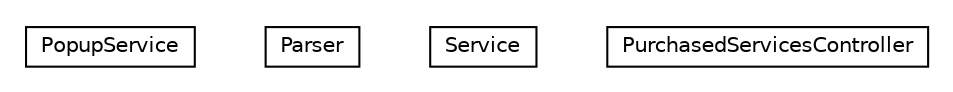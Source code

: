 #!/usr/local/bin/dot
#
# Class diagram 
# Generated by UMLGraph version R5_6-24-gf6e263 (http://www.umlgraph.org/)
#

digraph G {
	edge [fontname="Helvetica",fontsize=10,labelfontname="Helvetica",labelfontsize=10];
	node [fontname="Helvetica",fontsize=10,shape=plaintext];
	nodesep=0.25;
	ranksep=0.5;
	// org.universAAL.ucc.controller.ustore.services.PopupService
	c1496262 [label=<<table title="org.universAAL.ucc.controller.ustore.services.PopupService" border="0" cellborder="1" cellspacing="0" cellpadding="2" port="p" href="./PopupService.html">
		<tr><td><table border="0" cellspacing="0" cellpadding="1">
<tr><td align="center" balign="center"> PopupService </td></tr>
		</table></td></tr>
		</table>>, URL="./PopupService.html", fontname="Helvetica", fontcolor="black", fontsize=10.0];
	// org.universAAL.ucc.controller.ustore.services.Parser
	c1496263 [label=<<table title="org.universAAL.ucc.controller.ustore.services.Parser" border="0" cellborder="1" cellspacing="0" cellpadding="2" port="p" href="./Parser.html">
		<tr><td><table border="0" cellspacing="0" cellpadding="1">
<tr><td align="center" balign="center"> Parser </td></tr>
		</table></td></tr>
		</table>>, URL="./Parser.html", fontname="Helvetica", fontcolor="black", fontsize=10.0];
	// org.universAAL.ucc.controller.ustore.services.Service
	c1496264 [label=<<table title="org.universAAL.ucc.controller.ustore.services.Service" border="0" cellborder="1" cellspacing="0" cellpadding="2" port="p" href="./Service.html">
		<tr><td><table border="0" cellspacing="0" cellpadding="1">
<tr><td align="center" balign="center"> Service </td></tr>
		</table></td></tr>
		</table>>, URL="./Service.html", fontname="Helvetica", fontcolor="black", fontsize=10.0];
	// org.universAAL.ucc.controller.ustore.services.PurchasedServicesController
	c1496265 [label=<<table title="org.universAAL.ucc.controller.ustore.services.PurchasedServicesController" border="0" cellborder="1" cellspacing="0" cellpadding="2" port="p" href="./PurchasedServicesController.html">
		<tr><td><table border="0" cellspacing="0" cellpadding="1">
<tr><td align="center" balign="center"> PurchasedServicesController </td></tr>
		</table></td></tr>
		</table>>, URL="./PurchasedServicesController.html", fontname="Helvetica", fontcolor="black", fontsize=10.0];
}

